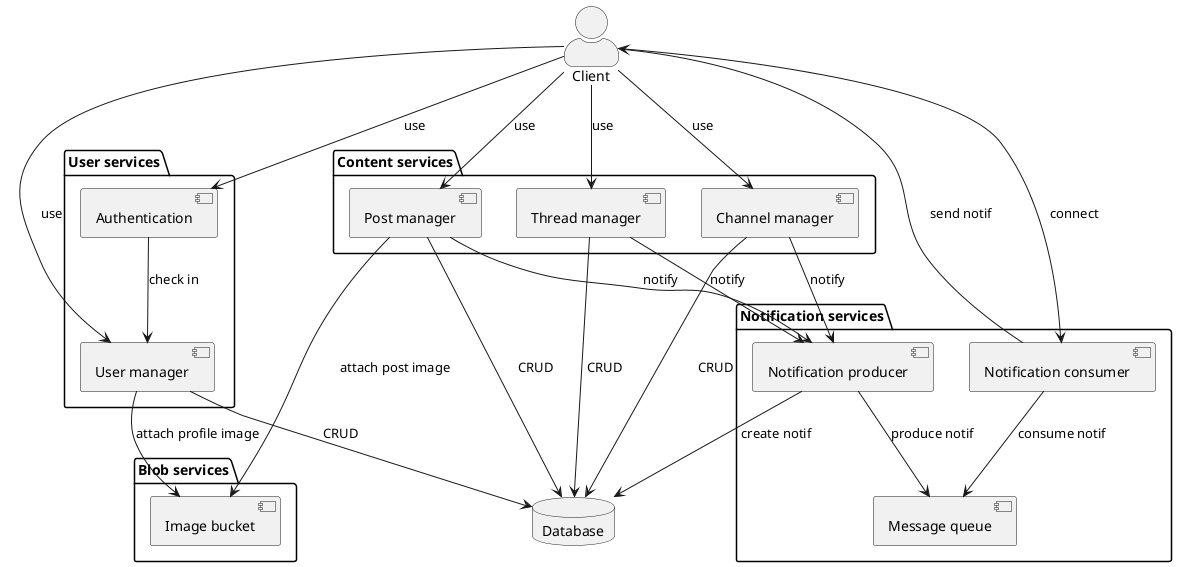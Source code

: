 @startuml microservice architecture

skinparam actorStyle awesome

:Client: as client
database Database as db

folder "User services" as user {
  [Authentication] as auth
  [User manager] as userman
}

client --> auth : use
client --> userman : use
auth --> userman : check in

folder "Content services" as content {
  [Thread manager] as threadman
  [Channel manager] as channelman
  [Post manager] as postman
}

client --> threadman : use
client --> channelman : use
client --> postman : use

threadman --> db : CRUD
channelman --> db : CRUD
postman --> db : CRUD
userman --> db : CRUD

folder "Blob services" as blob {
  [Image bucket] as image
}

postman --> image : attach post image
userman --> image : attach profile image

folder "Notification services" as notification {
  [Notification consumer] as notisubman
  [Notification producer] as notipubman
  [Message queue] as queue
}

threadman --> notipubman : notify
channelman --> notipubman : notify
postman --> notipubman : notify

client --> notisubman : connect
notipubman --> queue : produce notif
notipubman --> db : create notif
notisubman --> client : send notif
notisubman --> queue : consume notif

@enduml
